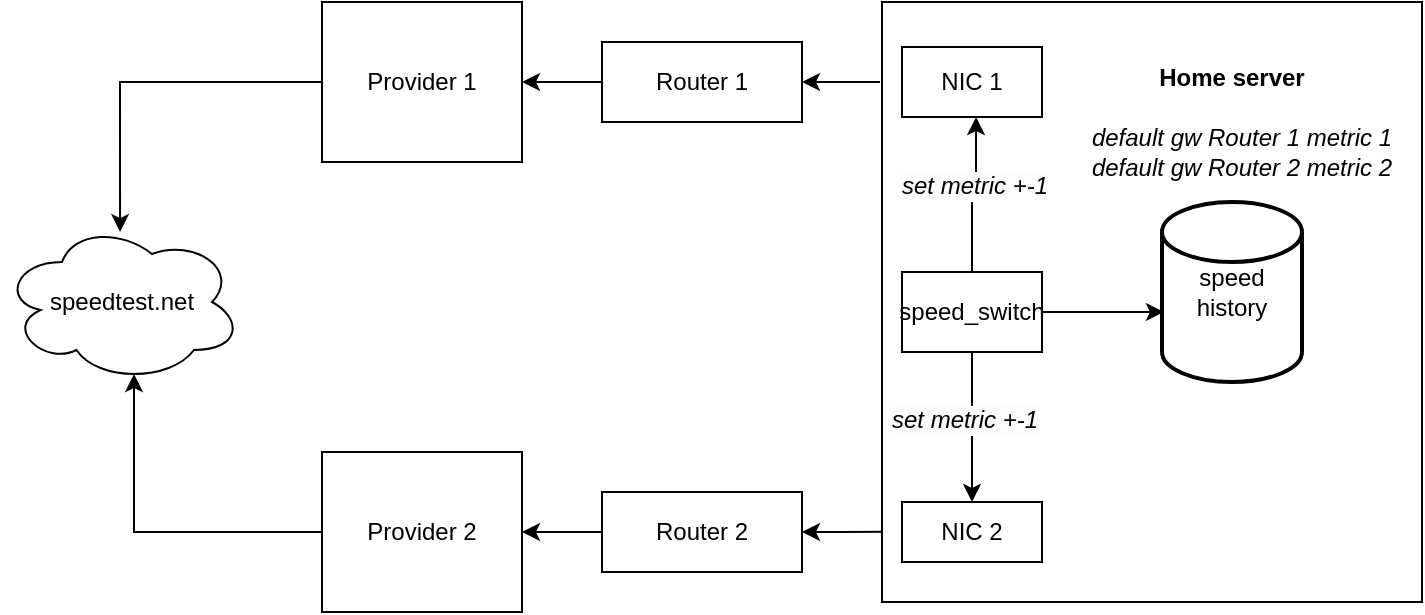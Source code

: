 <mxfile version="24.8.9">
  <diagram name="Страница — 1" id="7uPKy7QNDlu1PSwly8hl">
    <mxGraphModel dx="2261" dy="746" grid="1" gridSize="10" guides="1" tooltips="1" connect="1" arrows="1" fold="1" page="1" pageScale="1" pageWidth="827" pageHeight="1169" math="0" shadow="0">
      <root>
        <mxCell id="0" />
        <mxCell id="1" parent="0" />
        <mxCell id="mwH9mIfmXYlc04-R90El-76" value="" style="edgeStyle=orthogonalEdgeStyle;rounded=0;orthogonalLoop=1;jettySize=auto;html=1;entryX=0.006;entryY=0.883;entryDx=0;entryDy=0;entryPerimeter=0;endArrow=none;endFill=0;startArrow=classic;startFill=1;" edge="1" parent="1" source="mwH9mIfmXYlc04-R90El-9" target="mwH9mIfmXYlc04-R90El-38">
          <mxGeometry relative="1" as="geometry" />
        </mxCell>
        <mxCell id="mwH9mIfmXYlc04-R90El-9" value="Router 2" style="whiteSpace=wrap;html=1;align=center;" vertex="1" parent="1">
          <mxGeometry x="170" y="525" width="100" height="40" as="geometry" />
        </mxCell>
        <mxCell id="mwH9mIfmXYlc04-R90El-75" value="" style="edgeStyle=orthogonalEdgeStyle;rounded=0;orthogonalLoop=1;jettySize=auto;html=1;endArrow=none;endFill=0;startArrow=classic;startFill=1;" edge="1" parent="1" source="mwH9mIfmXYlc04-R90El-10">
          <mxGeometry relative="1" as="geometry">
            <mxPoint x="309" y="320" as="targetPoint" />
          </mxGeometry>
        </mxCell>
        <mxCell id="mwH9mIfmXYlc04-R90El-10" value="Router 1" style="whiteSpace=wrap;html=1;align=center;" vertex="1" parent="1">
          <mxGeometry x="170" y="300" width="100" height="40" as="geometry" />
        </mxCell>
        <mxCell id="mwH9mIfmXYlc04-R90El-14" value="" style="edgeStyle=orthogonalEdgeStyle;rounded=0;orthogonalLoop=1;jettySize=auto;html=1;startArrow=classic;startFill=1;endArrow=none;endFill=0;" edge="1" parent="1" source="mwH9mIfmXYlc04-R90El-11" target="mwH9mIfmXYlc04-R90El-10">
          <mxGeometry relative="1" as="geometry" />
        </mxCell>
        <mxCell id="mwH9mIfmXYlc04-R90El-57" value="" style="edgeStyle=orthogonalEdgeStyle;rounded=0;orthogonalLoop=1;jettySize=auto;html=1;entryX=0.492;entryY=0.063;entryDx=0;entryDy=0;entryPerimeter=0;" edge="1" parent="1" source="mwH9mIfmXYlc04-R90El-11" target="mwH9mIfmXYlc04-R90El-69">
          <mxGeometry relative="1" as="geometry">
            <mxPoint y="420" as="targetPoint" />
          </mxGeometry>
        </mxCell>
        <mxCell id="mwH9mIfmXYlc04-R90El-11" value="Provider 1" style="whiteSpace=wrap;html=1;align=center;" vertex="1" parent="1">
          <mxGeometry x="30" y="280" width="100" height="80" as="geometry" />
        </mxCell>
        <mxCell id="mwH9mIfmXYlc04-R90El-18" value="" style="edgeStyle=orthogonalEdgeStyle;rounded=0;orthogonalLoop=1;jettySize=auto;html=1;startArrow=classic;startFill=1;endArrow=none;endFill=0;" edge="1" parent="1" source="mwH9mIfmXYlc04-R90El-13" target="mwH9mIfmXYlc04-R90El-9">
          <mxGeometry relative="1" as="geometry" />
        </mxCell>
        <mxCell id="mwH9mIfmXYlc04-R90El-58" value="" style="edgeStyle=orthogonalEdgeStyle;rounded=0;orthogonalLoop=1;jettySize=auto;html=1;entryX=0.55;entryY=0.95;entryDx=0;entryDy=0;entryPerimeter=0;exitX=0;exitY=0.5;exitDx=0;exitDy=0;" edge="1" parent="1" source="mwH9mIfmXYlc04-R90El-13" target="mwH9mIfmXYlc04-R90El-69">
          <mxGeometry relative="1" as="geometry">
            <mxPoint y="450" as="targetPoint" />
          </mxGeometry>
        </mxCell>
        <mxCell id="mwH9mIfmXYlc04-R90El-13" value="Provider 2" style="whiteSpace=wrap;html=1;align=center;" vertex="1" parent="1">
          <mxGeometry x="30" y="505" width="100" height="80" as="geometry" />
        </mxCell>
        <mxCell id="mwH9mIfmXYlc04-R90El-38" value="" style="whiteSpace=wrap;html=1;align=center;" vertex="1" parent="1">
          <mxGeometry x="310" y="280" width="270" height="300" as="geometry" />
        </mxCell>
        <mxCell id="mwH9mIfmXYlc04-R90El-39" value="speed history" style="strokeWidth=2;html=1;shape=mxgraph.flowchart.database;whiteSpace=wrap;" vertex="1" parent="1">
          <mxGeometry x="450" y="380" width="70" height="90" as="geometry" />
        </mxCell>
        <mxCell id="mwH9mIfmXYlc04-R90El-59" value="" style="edgeStyle=orthogonalEdgeStyle;rounded=0;orthogonalLoop=1;jettySize=auto;html=1;entryX=0.014;entryY=0.611;entryDx=0;entryDy=0;entryPerimeter=0;" edge="1" parent="1" source="mwH9mIfmXYlc04-R90El-40" target="mwH9mIfmXYlc04-R90El-39">
          <mxGeometry relative="1" as="geometry" />
        </mxCell>
        <mxCell id="mwH9mIfmXYlc04-R90El-63" value="" style="edgeStyle=orthogonalEdgeStyle;rounded=0;orthogonalLoop=1;jettySize=auto;html=1;entryX=0.529;entryY=1;entryDx=0;entryDy=0;entryPerimeter=0;" edge="1" parent="1" source="mwH9mIfmXYlc04-R90El-40" target="mwH9mIfmXYlc04-R90El-41">
          <mxGeometry relative="1" as="geometry" />
        </mxCell>
        <mxCell id="mwH9mIfmXYlc04-R90El-67" value="&lt;i style=&quot;font-size: 12px; text-wrap-mode: wrap; background-color: rgb(251, 251, 251);&quot;&gt;set metric +-1&lt;/i&gt;" style="edgeLabel;html=1;align=center;verticalAlign=middle;resizable=0;points=[];" vertex="1" connectable="0" parent="mwH9mIfmXYlc04-R90El-63">
          <mxGeometry x="0.126" y="1" relative="1" as="geometry">
            <mxPoint as="offset" />
          </mxGeometry>
        </mxCell>
        <mxCell id="mwH9mIfmXYlc04-R90El-65" value="" style="edgeStyle=orthogonalEdgeStyle;rounded=0;orthogonalLoop=1;jettySize=auto;html=1;" edge="1" parent="1" source="mwH9mIfmXYlc04-R90El-40" target="mwH9mIfmXYlc04-R90El-52">
          <mxGeometry relative="1" as="geometry" />
        </mxCell>
        <mxCell id="mwH9mIfmXYlc04-R90El-68" value="&lt;i style=&quot;font-size: 12px; text-wrap-mode: wrap; background-color: rgb(251, 251, 251);&quot;&gt;set metric +-1&lt;/i&gt;" style="edgeLabel;html=1;align=center;verticalAlign=middle;resizable=0;points=[];" vertex="1" connectable="0" parent="mwH9mIfmXYlc04-R90El-65">
          <mxGeometry x="-0.095" y="-4" relative="1" as="geometry">
            <mxPoint as="offset" />
          </mxGeometry>
        </mxCell>
        <mxCell id="mwH9mIfmXYlc04-R90El-40" value="speed_switch" style="whiteSpace=wrap;html=1;align=center;" vertex="1" parent="1">
          <mxGeometry x="320" y="415" width="70" height="40" as="geometry" />
        </mxCell>
        <mxCell id="mwH9mIfmXYlc04-R90El-41" value="NIC 1" style="whiteSpace=wrap;html=1;align=center;" vertex="1" parent="1">
          <mxGeometry x="320" y="302.5" width="70" height="35" as="geometry" />
        </mxCell>
        <mxCell id="mwH9mIfmXYlc04-R90El-51" value="&lt;div&gt;&lt;i&gt;&lt;br&gt;&lt;/i&gt;&lt;/div&gt;&lt;div&gt;&lt;i&gt;default gw Router 1 metric 1&lt;/i&gt;&lt;i&gt;&lt;/i&gt;&lt;/div&gt;&lt;div&gt;&lt;i&gt;default gw Router 2 metric 2&lt;/i&gt;&lt;/div&gt;&lt;div&gt;&lt;i&gt;&lt;br&gt;&lt;/i&gt;&lt;/div&gt;" style="text;html=1;align=center;verticalAlign=middle;whiteSpace=wrap;rounded=0;" vertex="1" parent="1">
          <mxGeometry x="400" y="340" width="180" height="30" as="geometry" />
        </mxCell>
        <mxCell id="mwH9mIfmXYlc04-R90El-52" value="NIC 2" style="whiteSpace=wrap;html=1;align=center;" vertex="1" parent="1">
          <mxGeometry x="320" y="530" width="70" height="30" as="geometry" />
        </mxCell>
        <mxCell id="mwH9mIfmXYlc04-R90El-69" value="speedtest.net" style="ellipse;shape=cloud;whiteSpace=wrap;html=1;" vertex="1" parent="1">
          <mxGeometry x="-130" y="390" width="120" height="80" as="geometry" />
        </mxCell>
        <mxCell id="mwH9mIfmXYlc04-R90El-70" value="&lt;b&gt;Home server&lt;/b&gt;" style="text;html=1;align=center;verticalAlign=middle;whiteSpace=wrap;rounded=0;" vertex="1" parent="1">
          <mxGeometry x="395" y="302.5" width="180" height="30" as="geometry" />
        </mxCell>
      </root>
    </mxGraphModel>
  </diagram>
</mxfile>
